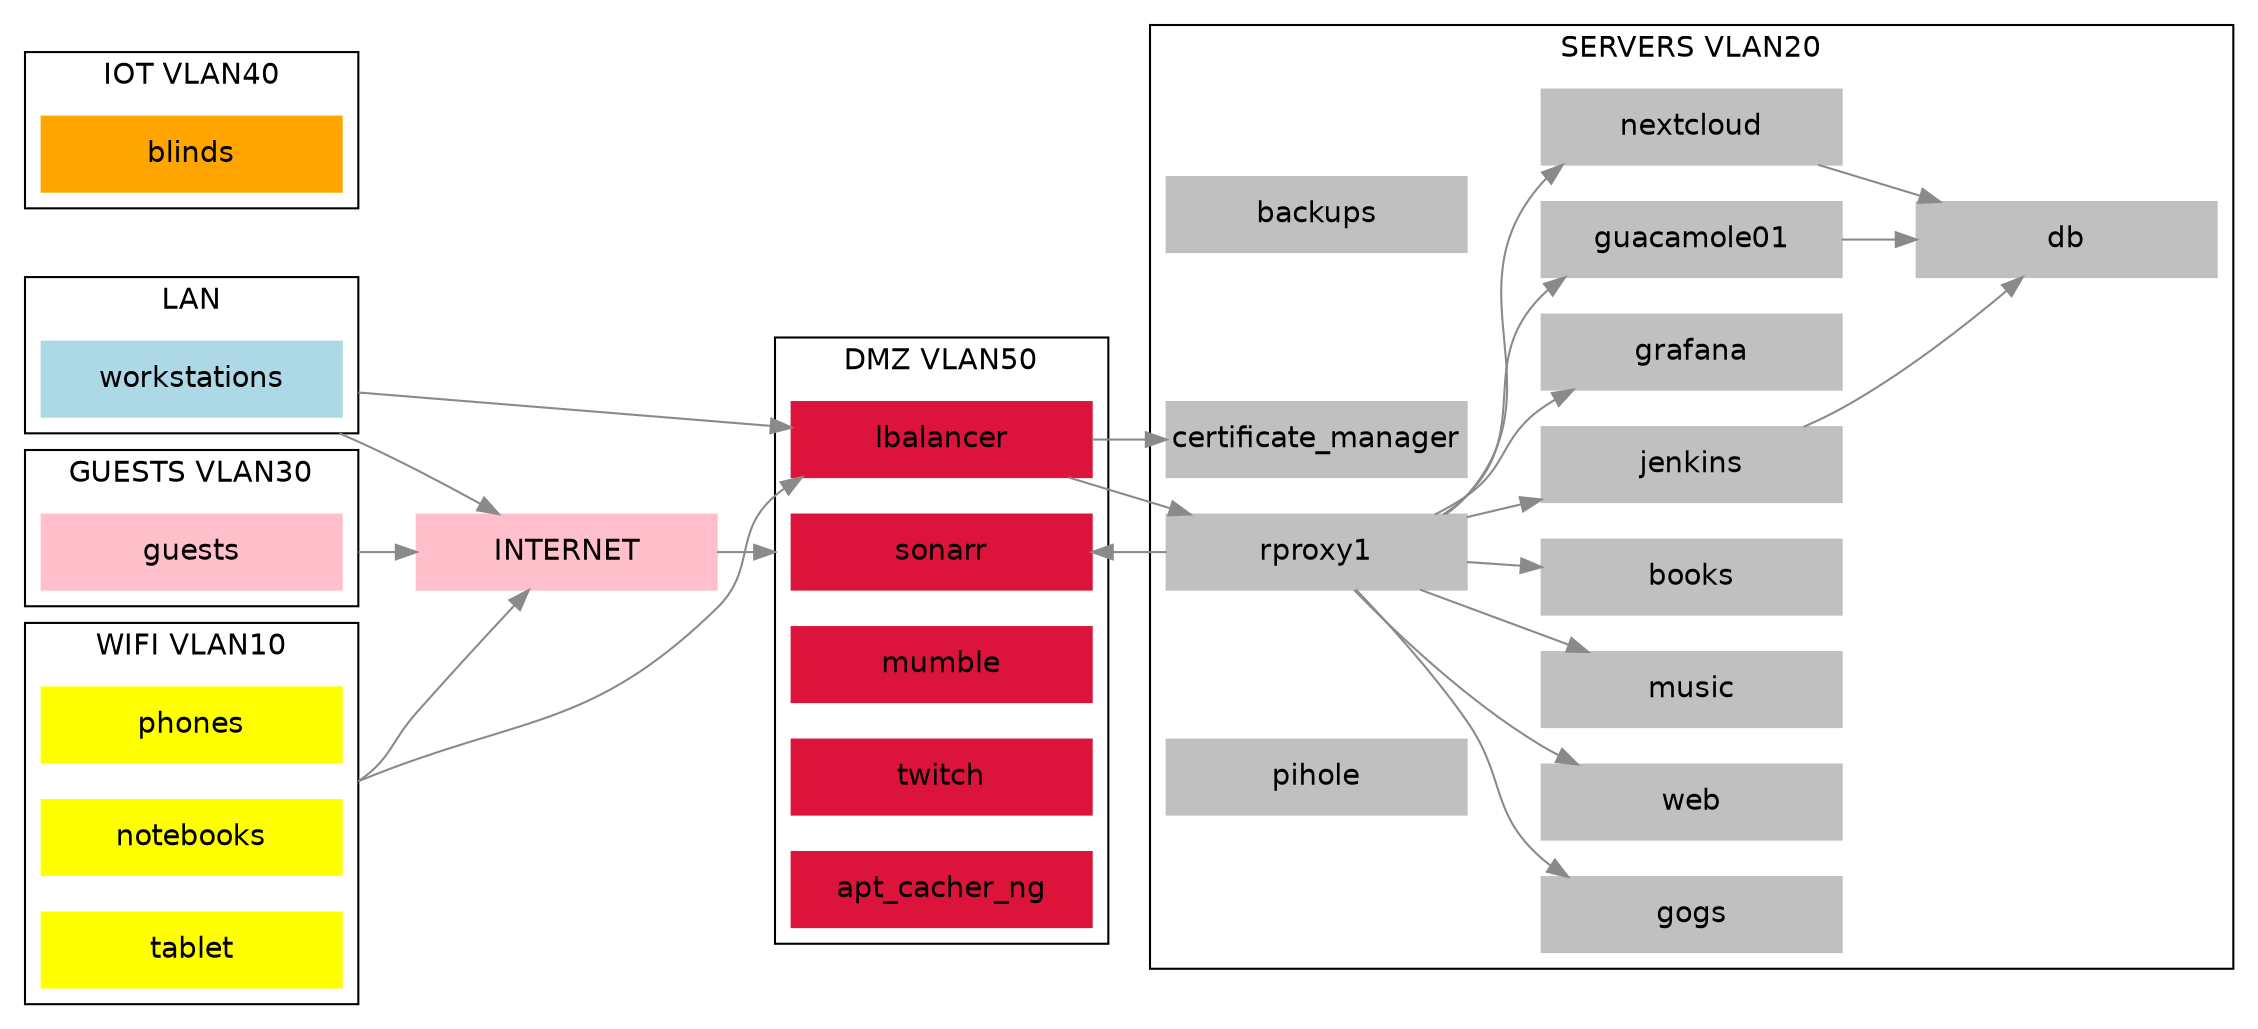 digraph {
    rankdir=LR;
    compound=true;
    node [shape = box, style = filled, color = grey, fontname=Helvetica, fixedsize=true, width=2]
    subgraph cluster_SERVERS {
        fontname="Helvetica";
        label="SERVERS VLAN20";
        backups; certificate_manager; gogs; db; web; music; books; rproxy1; jenkins; grafana; guacamole01; nextcloud; pihole;
    }
    node [color=lightblue]
    subgraph cluster_LAN {
        label="LAN";
        fontname="Helvetica";
        workstations;
    }
    node [color=crimson]
    subgraph cluster_DMZ {
        label="DMZ VLAN50";
        fontname="Helvetica";
        sonarr; lbalancer; mumble; twitch; apt_cacher_ng; 
    }
    node [color=yellow]
    subgraph cluster_WIFI {
        label="WIFI VLAN10";
        fontname="Helvetica";
        phones; notebooks; tablet;
    }
    node [color=orange]
    subgraph cluster_IOT {
        label="IOT VLAN40";
        fontname="Helvetica";
        blinds;
    }
    node [color=pink]
    subgraph cluster_GUEST {
        label="GUESTS VLAN30";
        fontname="Helvetica";
        guests;
    }

    INTERNET;

    edge [color=snow4]
    INTERNET -> sonarr[lhead=cluster_DMZ];
    guests -> {INTERNET} [ltail=cluster_GUEST];
    notebooks -> {INTERNET, lbalancer} [ltail=cluster_WIFI];
    workstations -> {INTERNET, lbalancer} [ltail=cluster_LAN];
    lbalancer -> {rproxy1, certificate_manager};
    rproxy1 -> {gogs, web, sonarr, books, jenkins, grafana, guacamole01, nextcloud, music};
    {jenkins, nextcloud, guacamole01} -> db
    //everything -> {backups, apt_cacher_ng, pihole};

}
